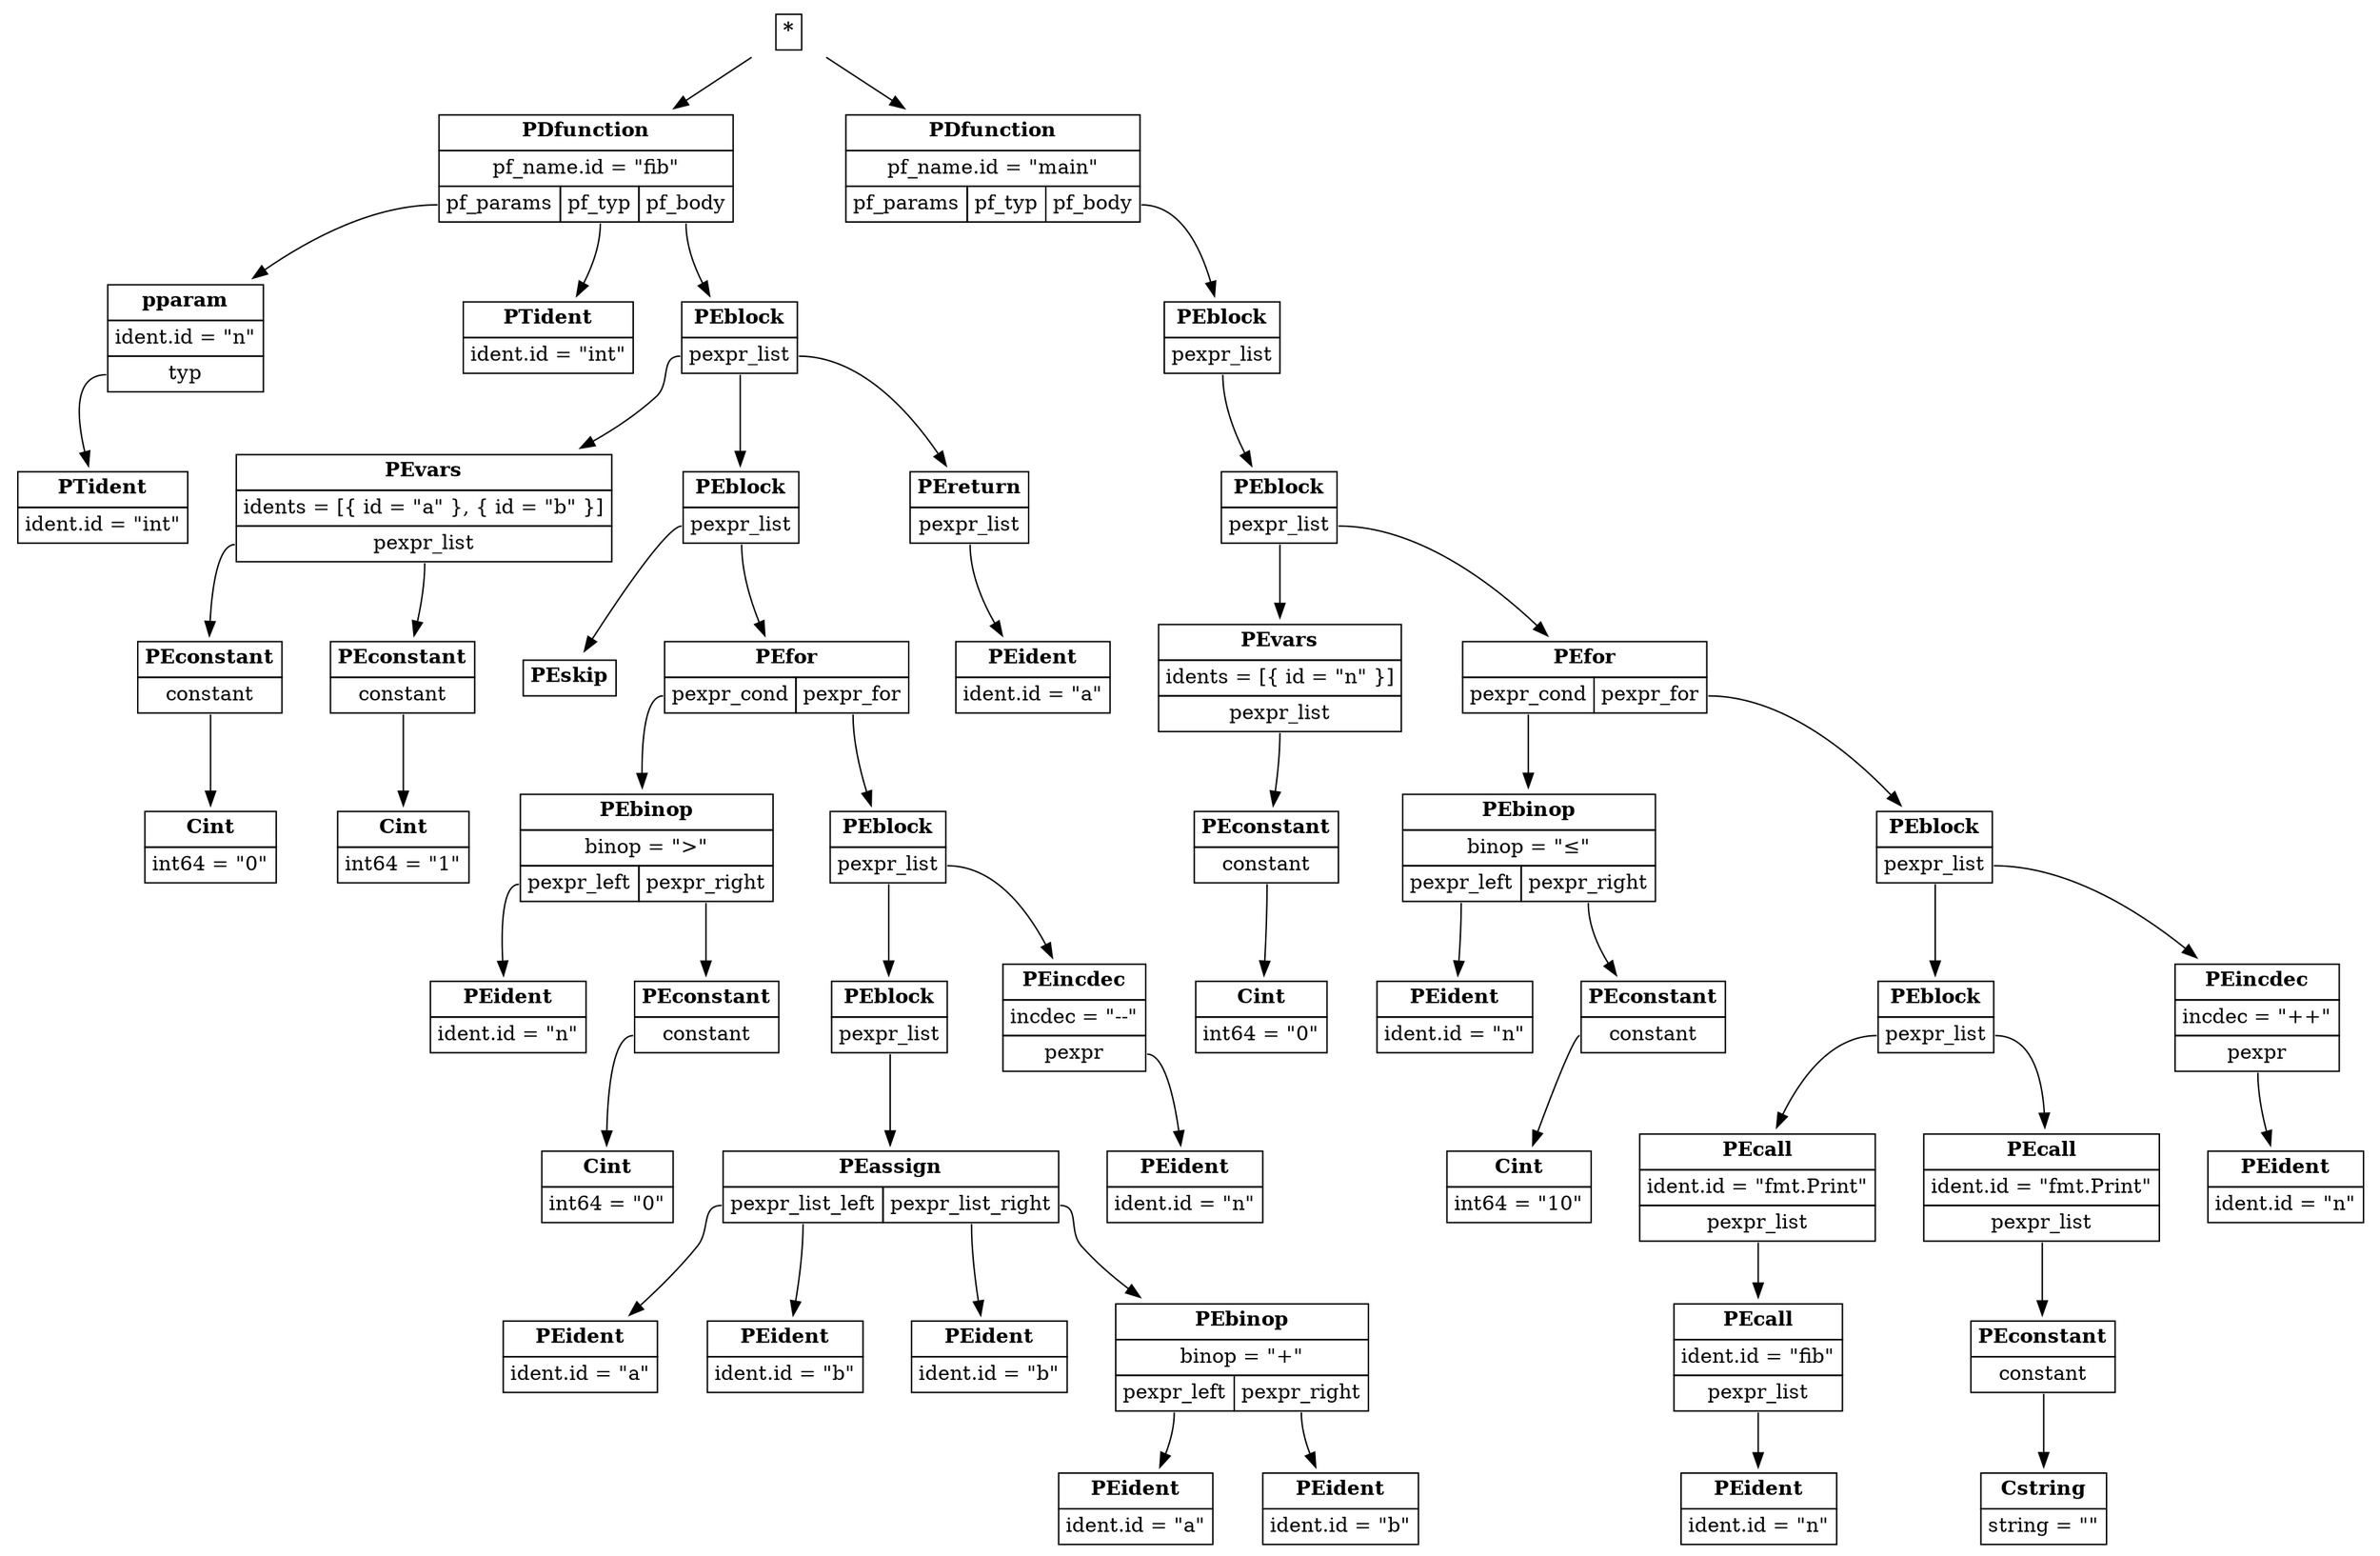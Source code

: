 digraph ast {
node [shape=plaintext];
root [label=<<table border='0' cellborder='1' cellspacing='0' cellpadding='4'><tr ><td colspan = '1'><b >*</b></td></tr></table>>]
PDfunction_1 [label=<<table border='0' cellborder='1' cellspacing='0' cellpadding='4'><tr ><td colspan = '3'><b >PDfunction</b></td></tr><tr ><td colspan = '3'>pf_name.id = "fib"</td></tr><tr ><td port='pf_params'>pf_params</td><td port='pf_typ'>pf_typ</td><td port='pf_body'>pf_body</td></tr></table>>]
root -> PDfunction_1
pparam_2 [label=<<table border='0' cellborder='1' cellspacing='0' cellpadding='4'><tr ><td colspan = '1'><b >pparam</b></td></tr><tr ><td colspan = '1'>ident.id = "n"</td></tr><tr ><td port='typ'>typ</td></tr></table>>]
PDfunction_1:pf_params -> pparam_2
PTident_3 [label=<<table border='0' cellborder='1' cellspacing='0' cellpadding='4'><tr ><td colspan = '1'><b >PTident</b></td></tr><tr ><td colspan = '1'>ident.id = "int"</td></tr></table>>]
pparam_2:typ -> PTident_3
PTident_4 [label=<<table border='0' cellborder='1' cellspacing='0' cellpadding='4'><tr ><td colspan = '1'><b >PTident</b></td></tr><tr ><td colspan = '1'>ident.id = "int"</td></tr></table>>]
PDfunction_1:pf_typ -> PTident_4
PEblock_5 [label=<<table border='0' cellborder='1' cellspacing='0' cellpadding='4'><tr ><td colspan = '1'><b >PEblock</b></td></tr><tr ><td port='pexpr_list'>pexpr_list</td></tr></table>>]
PDfunction_1:pf_body -> PEblock_5
PEvars_6 [label=<<table border='0' cellborder='1' cellspacing='0' cellpadding='4'><tr ><td colspan = '1'><b >PEvars</b></td></tr><tr ><td colspan = '1'>idents = [{ id = "a" }, { id = "b" }]</td></tr><tr ><td port='pexpr_list'>pexpr_list</td></tr></table>>]
PEblock_5:pexpr_list -> PEvars_6
PEconstant_7 [label=<<table border='0' cellborder='1' cellspacing='0' cellpadding='4'><tr ><td colspan = '1'><b >PEconstant</b></td></tr><tr ><td port='constant'>constant</td></tr></table>>]
PEvars_6:pexpr_list -> PEconstant_7
Cint_8 [label=<<table border='0' cellborder='1' cellspacing='0' cellpadding='4'><tr ><td colspan = '1'><b >Cint</b></td></tr><tr ><td colspan = '1'>int64 = "0"</td></tr></table>>]
PEconstant_7:constant -> Cint_8
PEconstant_9 [label=<<table border='0' cellborder='1' cellspacing='0' cellpadding='4'><tr ><td colspan = '1'><b >PEconstant</b></td></tr><tr ><td port='constant'>constant</td></tr></table>>]
PEvars_6:pexpr_list -> PEconstant_9
Cint_10 [label=<<table border='0' cellborder='1' cellspacing='0' cellpadding='4'><tr ><td colspan = '1'><b >Cint</b></td></tr><tr ><td colspan = '1'>int64 = "1"</td></tr></table>>]
PEconstant_9:constant -> Cint_10
PEblock_11 [label=<<table border='0' cellborder='1' cellspacing='0' cellpadding='4'><tr ><td colspan = '1'><b >PEblock</b></td></tr><tr ><td port='pexpr_list'>pexpr_list</td></tr></table>>]
PEblock_5:pexpr_list -> PEblock_11
PEskip_12 [label=<<table border='0' cellborder='1' cellspacing='0' cellpadding='4'><tr ><td colspan = '1'><b >PEskip</b></td></tr></table>>]
PEblock_11:pexpr_list -> PEskip_12
PEfor_13 [label=<<table border='0' cellborder='1' cellspacing='0' cellpadding='4'><tr ><td colspan = '2'><b >PEfor</b></td></tr><tr ><td port='pexpr_cond'>pexpr_cond</td><td port='pexpr_for'>pexpr_for</td></tr></table>>]
PEblock_11:pexpr_list -> PEfor_13
PEbinop_14 [label=<<table border='0' cellborder='1' cellspacing='0' cellpadding='4'><tr ><td colspan = '2'><b >PEbinop</b></td></tr><tr ><td colspan = '2'>binop = "&gt;"</td></tr><tr ><td port='pexpr_left'>pexpr_left</td><td port='pexpr_right'>pexpr_right</td></tr></table>>]
PEfor_13:pexpr_cond -> PEbinop_14
PEident_15 [label=<<table border='0' cellborder='1' cellspacing='0' cellpadding='4'><tr ><td colspan = '1'><b >PEident</b></td></tr><tr ><td colspan = '1'>ident.id = "n"</td></tr></table>>]
PEbinop_14:pexpr_left -> PEident_15
PEconstant_16 [label=<<table border='0' cellborder='1' cellspacing='0' cellpadding='4'><tr ><td colspan = '1'><b >PEconstant</b></td></tr><tr ><td port='constant'>constant</td></tr></table>>]
PEbinop_14:pexpr_right -> PEconstant_16
Cint_17 [label=<<table border='0' cellborder='1' cellspacing='0' cellpadding='4'><tr ><td colspan = '1'><b >Cint</b></td></tr><tr ><td colspan = '1'>int64 = "0"</td></tr></table>>]
PEconstant_16:constant -> Cint_17
PEblock_18 [label=<<table border='0' cellborder='1' cellspacing='0' cellpadding='4'><tr ><td colspan = '1'><b >PEblock</b></td></tr><tr ><td port='pexpr_list'>pexpr_list</td></tr></table>>]
PEfor_13:pexpr_for -> PEblock_18
PEblock_19 [label=<<table border='0' cellborder='1' cellspacing='0' cellpadding='4'><tr ><td colspan = '1'><b >PEblock</b></td></tr><tr ><td port='pexpr_list'>pexpr_list</td></tr></table>>]
PEblock_18:pexpr_list -> PEblock_19
PEassign_20 [label=<<table border='0' cellborder='1' cellspacing='0' cellpadding='4'><tr ><td colspan = '2'><b >PEassign</b></td></tr><tr ><td port='pexpr_list_left'>pexpr_list_left</td><td port='pexpr_list_right'>pexpr_list_right</td></tr></table>>]
PEblock_19:pexpr_list -> PEassign_20
PEident_21 [label=<<table border='0' cellborder='1' cellspacing='0' cellpadding='4'><tr ><td colspan = '1'><b >PEident</b></td></tr><tr ><td colspan = '1'>ident.id = "a"</td></tr></table>>]
PEassign_20:pexpr_list_left -> PEident_21
PEident_22 [label=<<table border='0' cellborder='1' cellspacing='0' cellpadding='4'><tr ><td colspan = '1'><b >PEident</b></td></tr><tr ><td colspan = '1'>ident.id = "b"</td></tr></table>>]
PEassign_20:pexpr_list_left -> PEident_22
PEident_23 [label=<<table border='0' cellborder='1' cellspacing='0' cellpadding='4'><tr ><td colspan = '1'><b >PEident</b></td></tr><tr ><td colspan = '1'>ident.id = "b"</td></tr></table>>]
PEassign_20:pexpr_list_right -> PEident_23
PEbinop_24 [label=<<table border='0' cellborder='1' cellspacing='0' cellpadding='4'><tr ><td colspan = '2'><b >PEbinop</b></td></tr><tr ><td colspan = '2'>binop = "+"</td></tr><tr ><td port='pexpr_left'>pexpr_left</td><td port='pexpr_right'>pexpr_right</td></tr></table>>]
PEassign_20:pexpr_list_right -> PEbinop_24
PEident_25 [label=<<table border='0' cellborder='1' cellspacing='0' cellpadding='4'><tr ><td colspan = '1'><b >PEident</b></td></tr><tr ><td colspan = '1'>ident.id = "a"</td></tr></table>>]
PEbinop_24:pexpr_left -> PEident_25
PEident_26 [label=<<table border='0' cellborder='1' cellspacing='0' cellpadding='4'><tr ><td colspan = '1'><b >PEident</b></td></tr><tr ><td colspan = '1'>ident.id = "b"</td></tr></table>>]
PEbinop_24:pexpr_right -> PEident_26
PEincdec_27 [label=<<table border='0' cellborder='1' cellspacing='0' cellpadding='4'><tr ><td colspan = '1'><b >PEincdec</b></td></tr><tr ><td colspan = '1'>incdec = "--"</td></tr><tr ><td port='pexpr'>pexpr</td></tr></table>>]
PEblock_18:pexpr_list -> PEincdec_27
PEident_28 [label=<<table border='0' cellborder='1' cellspacing='0' cellpadding='4'><tr ><td colspan = '1'><b >PEident</b></td></tr><tr ><td colspan = '1'>ident.id = "n"</td></tr></table>>]
PEincdec_27:pexpr -> PEident_28
PEreturn_29 [label=<<table border='0' cellborder='1' cellspacing='0' cellpadding='4'><tr ><td colspan = '1'><b >PEreturn</b></td></tr><tr ><td port='pexpr_list'>pexpr_list</td></tr></table>>]
PEblock_5:pexpr_list -> PEreturn_29
PEident_30 [label=<<table border='0' cellborder='1' cellspacing='0' cellpadding='4'><tr ><td colspan = '1'><b >PEident</b></td></tr><tr ><td colspan = '1'>ident.id = "a"</td></tr></table>>]
PEreturn_29:pexpr_list -> PEident_30
PDfunction_31 [label=<<table border='0' cellborder='1' cellspacing='0' cellpadding='4'><tr ><td colspan = '3'><b >PDfunction</b></td></tr><tr ><td colspan = '3'>pf_name.id = "main"</td></tr><tr ><td port='pf_params'>pf_params</td><td port='pf_typ'>pf_typ</td><td port='pf_body'>pf_body</td></tr></table>>]
root -> PDfunction_31
PEblock_32 [label=<<table border='0' cellborder='1' cellspacing='0' cellpadding='4'><tr ><td colspan = '1'><b >PEblock</b></td></tr><tr ><td port='pexpr_list'>pexpr_list</td></tr></table>>]
PDfunction_31:pf_body -> PEblock_32
PEblock_33 [label=<<table border='0' cellborder='1' cellspacing='0' cellpadding='4'><tr ><td colspan = '1'><b >PEblock</b></td></tr><tr ><td port='pexpr_list'>pexpr_list</td></tr></table>>]
PEblock_32:pexpr_list -> PEblock_33
PEvars_34 [label=<<table border='0' cellborder='1' cellspacing='0' cellpadding='4'><tr ><td colspan = '1'><b >PEvars</b></td></tr><tr ><td colspan = '1'>idents = [{ id = "n" }]</td></tr><tr ><td port='pexpr_list'>pexpr_list</td></tr></table>>]
PEblock_33:pexpr_list -> PEvars_34
PEconstant_35 [label=<<table border='0' cellborder='1' cellspacing='0' cellpadding='4'><tr ><td colspan = '1'><b >PEconstant</b></td></tr><tr ><td port='constant'>constant</td></tr></table>>]
PEvars_34:pexpr_list -> PEconstant_35
Cint_36 [label=<<table border='0' cellborder='1' cellspacing='0' cellpadding='4'><tr ><td colspan = '1'><b >Cint</b></td></tr><tr ><td colspan = '1'>int64 = "0"</td></tr></table>>]
PEconstant_35:constant -> Cint_36
PEfor_37 [label=<<table border='0' cellborder='1' cellspacing='0' cellpadding='4'><tr ><td colspan = '2'><b >PEfor</b></td></tr><tr ><td port='pexpr_cond'>pexpr_cond</td><td port='pexpr_for'>pexpr_for</td></tr></table>>]
PEblock_33:pexpr_list -> PEfor_37
PEbinop_38 [label=<<table border='0' cellborder='1' cellspacing='0' cellpadding='4'><tr ><td colspan = '2'><b >PEbinop</b></td></tr><tr ><td colspan = '2'>binop = "&le;"</td></tr><tr ><td port='pexpr_left'>pexpr_left</td><td port='pexpr_right'>pexpr_right</td></tr></table>>]
PEfor_37:pexpr_cond -> PEbinop_38
PEident_39 [label=<<table border='0' cellborder='1' cellspacing='0' cellpadding='4'><tr ><td colspan = '1'><b >PEident</b></td></tr><tr ><td colspan = '1'>ident.id = "n"</td></tr></table>>]
PEbinop_38:pexpr_left -> PEident_39
PEconstant_40 [label=<<table border='0' cellborder='1' cellspacing='0' cellpadding='4'><tr ><td colspan = '1'><b >PEconstant</b></td></tr><tr ><td port='constant'>constant</td></tr></table>>]
PEbinop_38:pexpr_right -> PEconstant_40
Cint_41 [label=<<table border='0' cellborder='1' cellspacing='0' cellpadding='4'><tr ><td colspan = '1'><b >Cint</b></td></tr><tr ><td colspan = '1'>int64 = "10"</td></tr></table>>]
PEconstant_40:constant -> Cint_41
PEblock_42 [label=<<table border='0' cellborder='1' cellspacing='0' cellpadding='4'><tr ><td colspan = '1'><b >PEblock</b></td></tr><tr ><td port='pexpr_list'>pexpr_list</td></tr></table>>]
PEfor_37:pexpr_for -> PEblock_42
PEblock_43 [label=<<table border='0' cellborder='1' cellspacing='0' cellpadding='4'><tr ><td colspan = '1'><b >PEblock</b></td></tr><tr ><td port='pexpr_list'>pexpr_list</td></tr></table>>]
PEblock_42:pexpr_list -> PEblock_43
PEcall_44 [label=<<table border='0' cellborder='1' cellspacing='0' cellpadding='4'><tr ><td colspan = '1'><b >PEcall</b></td></tr><tr ><td colspan = '1'>ident.id = "fmt.Print"</td></tr><tr ><td port='pexpr_list'>pexpr_list</td></tr></table>>]
PEblock_43:pexpr_list -> PEcall_44
PEcall_45 [label=<<table border='0' cellborder='1' cellspacing='0' cellpadding='4'><tr ><td colspan = '1'><b >PEcall</b></td></tr><tr ><td colspan = '1'>ident.id = "fib"</td></tr><tr ><td port='pexpr_list'>pexpr_list</td></tr></table>>]
PEcall_44:pexpr_list -> PEcall_45
PEident_46 [label=<<table border='0' cellborder='1' cellspacing='0' cellpadding='4'><tr ><td colspan = '1'><b >PEident</b></td></tr><tr ><td colspan = '1'>ident.id = "n"</td></tr></table>>]
PEcall_45:pexpr_list -> PEident_46
PEcall_47 [label=<<table border='0' cellborder='1' cellspacing='0' cellpadding='4'><tr ><td colspan = '1'><b >PEcall</b></td></tr><tr ><td colspan = '1'>ident.id = "fmt.Print"</td></tr><tr ><td port='pexpr_list'>pexpr_list</td></tr></table>>]
PEblock_43:pexpr_list -> PEcall_47
PEconstant_48 [label=<<table border='0' cellborder='1' cellspacing='0' cellpadding='4'><tr ><td colspan = '1'><b >PEconstant</b></td></tr><tr ><td port='constant'>constant</td></tr></table>>]
PEcall_47:pexpr_list -> PEconstant_48
Cstring_49 [label=<<table border='0' cellborder='1' cellspacing='0' cellpadding='4'><tr ><td colspan = '1'><b >Cstring</b></td></tr><tr ><td colspan = '1'>string = "
"</td></tr></table>>]
PEconstant_48:constant -> Cstring_49
PEincdec_50 [label=<<table border='0' cellborder='1' cellspacing='0' cellpadding='4'><tr ><td colspan = '1'><b >PEincdec</b></td></tr><tr ><td colspan = '1'>incdec = "++"</td></tr><tr ><td port='pexpr'>pexpr</td></tr></table>>]
PEblock_42:pexpr_list -> PEincdec_50
PEident_51 [label=<<table border='0' cellborder='1' cellspacing='0' cellpadding='4'><tr ><td colspan = '1'><b >PEident</b></td></tr><tr ><td colspan = '1'>ident.id = "n"</td></tr></table>>]
PEincdec_50:pexpr -> PEident_51
}
